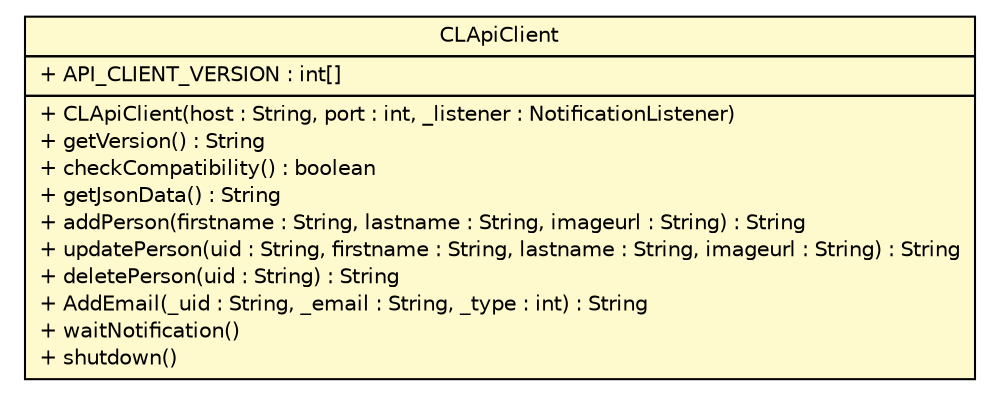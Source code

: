 #!/usr/local/bin/dot
#
# Class diagram 
# Generated by UMLGraph version 5.1 (http://www.umlgraph.org/)
#

digraph G {
	edge [fontname="Helvetica",fontsize=10,labelfontname="Helvetica",labelfontsize=10];
	node [fontname="Helvetica",fontsize=10,shape=plaintext];
	nodesep=0.25;
	ranksep=0.5;
	// com.clapi.client.CLApiClient
	c571 [label=<<table title="com.clapi.client.CLApiClient" border="0" cellborder="1" cellspacing="0" cellpadding="2" port="p" bgcolor="lemonChiffon" href="./CLApiClient.html">
		<tr><td><table border="0" cellspacing="0" cellpadding="1">
<tr><td align="center" balign="center"> CLApiClient </td></tr>
		</table></td></tr>
		<tr><td><table border="0" cellspacing="0" cellpadding="1">
<tr><td align="left" balign="left"> + API_CLIENT_VERSION : int[] </td></tr>
		</table></td></tr>
		<tr><td><table border="0" cellspacing="0" cellpadding="1">
<tr><td align="left" balign="left"> + CLApiClient(host : String, port : int, _listener : NotificationListener) </td></tr>
<tr><td align="left" balign="left"> + getVersion() : String </td></tr>
<tr><td align="left" balign="left"> + checkCompatibility() : boolean </td></tr>
<tr><td align="left" balign="left"> + getJsonData() : String </td></tr>
<tr><td align="left" balign="left"> + addPerson(firstname : String, lastname : String, imageurl : String) : String </td></tr>
<tr><td align="left" balign="left"> + updatePerson(uid : String, firstname : String, lastname : String, imageurl : String) : String </td></tr>
<tr><td align="left" balign="left"> + deletePerson(uid : String) : String </td></tr>
<tr><td align="left" balign="left"> + AddEmail(_uid : String, _email : String, _type : int) : String </td></tr>
<tr><td align="left" balign="left"> + waitNotification() </td></tr>
<tr><td align="left" balign="left"> + shutdown() </td></tr>
		</table></td></tr>
		</table>>, fontname="Helvetica", fontcolor="black", fontsize=10.0];
}

